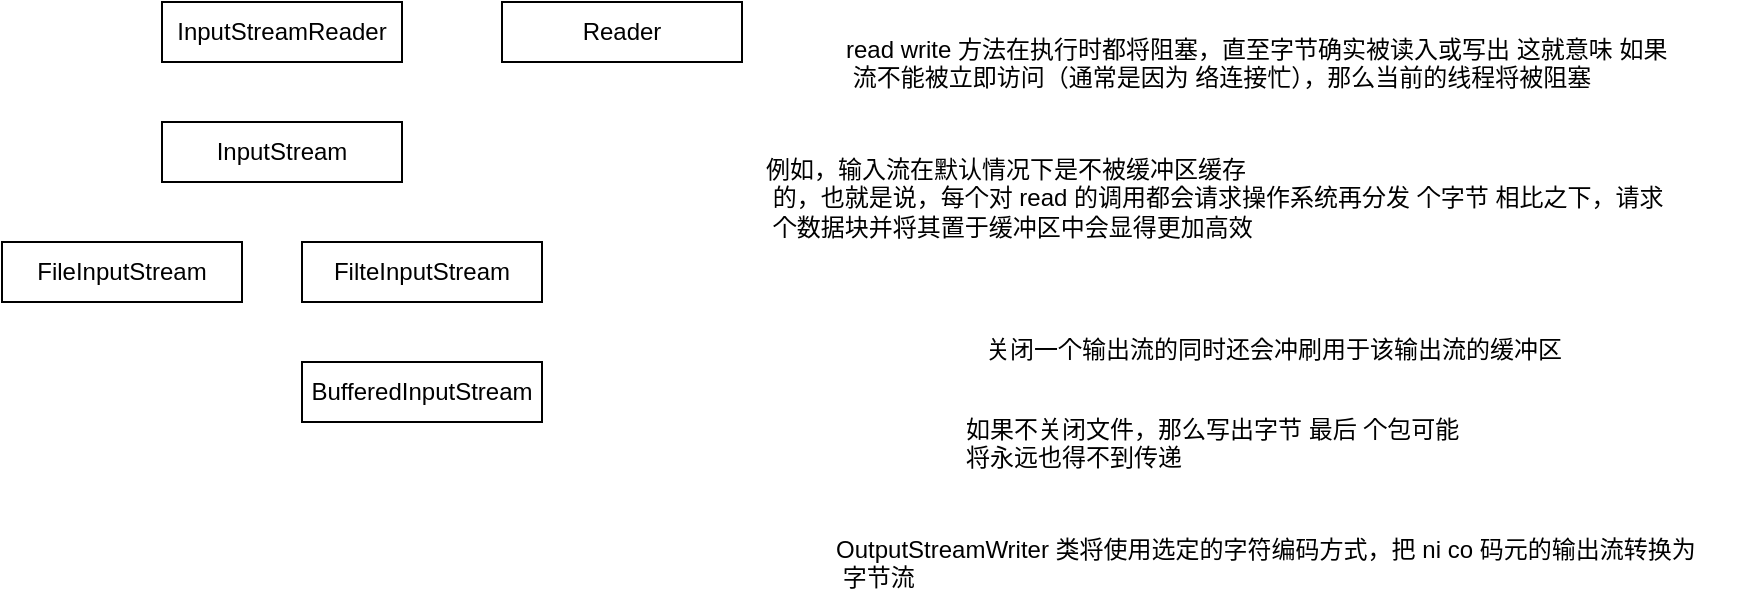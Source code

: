 <mxfile version="14.6.11" type="github">
  <diagram id="U__FN5Xc6xBBoOLqt65z" name="Page-1">
    <mxGraphModel dx="923" dy="375" grid="1" gridSize="10" guides="1" tooltips="1" connect="1" arrows="1" fold="1" page="1" pageScale="1" pageWidth="827" pageHeight="1169" math="0" shadow="0">
      <root>
        <mxCell id="0" />
        <mxCell id="1" parent="0" />
        <mxCell id="ZKgbiBXLcRlq5cuQc_4f-1" value="InputStreamReader" style="rounded=0;whiteSpace=wrap;html=1;" vertex="1" parent="1">
          <mxGeometry x="320" y="720" width="120" height="30" as="geometry" />
        </mxCell>
        <mxCell id="ZKgbiBXLcRlq5cuQc_4f-2" value="Reader" style="rounded=0;whiteSpace=wrap;html=1;" vertex="1" parent="1">
          <mxGeometry x="490" y="720" width="120" height="30" as="geometry" />
        </mxCell>
        <mxCell id="ZKgbiBXLcRlq5cuQc_4f-4" value="InputStream" style="rounded=0;whiteSpace=wrap;html=1;" vertex="1" parent="1">
          <mxGeometry x="320" y="780" width="120" height="30" as="geometry" />
        </mxCell>
        <mxCell id="ZKgbiBXLcRlq5cuQc_4f-6" value="FileInputStream" style="rounded=0;whiteSpace=wrap;html=1;" vertex="1" parent="1">
          <mxGeometry x="240" y="840" width="120" height="30" as="geometry" />
        </mxCell>
        <mxCell id="ZKgbiBXLcRlq5cuQc_4f-7" value="FilteInputStream" style="rounded=0;whiteSpace=wrap;html=1;" vertex="1" parent="1">
          <mxGeometry x="390" y="840" width="120" height="30" as="geometry" />
        </mxCell>
        <mxCell id="ZKgbiBXLcRlq5cuQc_4f-8" value="BufferedInputStream" style="rounded=0;whiteSpace=wrap;html=1;" vertex="1" parent="1">
          <mxGeometry x="390" y="900" width="120" height="30" as="geometry" />
        </mxCell>
        <mxCell id="ZKgbiBXLcRlq5cuQc_4f-9" value="例如，输入流在默认情况下是不被缓冲区缓存&#xa; 的，也就是说，每个对 read 的调用都会请求操作系统再分发 个字节 相比之下，请求&#xa; 个数据块并将其置于缓冲区中会显得更加高效" style="text;whiteSpace=wrap;html=1;" vertex="1" parent="1">
          <mxGeometry x="620" y="790" width="470" height="60" as="geometry" />
        </mxCell>
        <mxCell id="ZKgbiBXLcRlq5cuQc_4f-10" value="read write 方法在执行时都将阻塞，直至字节确实被读入或写出 这就意味 如果&#xa; 流不能被立即访问（通常是因为 络连接忙），那么当前的线程将被阻塞" style="text;whiteSpace=wrap;html=1;" vertex="1" parent="1">
          <mxGeometry x="660" y="730" width="440" height="40" as="geometry" />
        </mxCell>
        <mxCell id="ZKgbiBXLcRlq5cuQc_4f-11" value="关闭一个输出流的同时还会冲刷用于该输出流的缓冲区" style="text;whiteSpace=wrap;html=1;" vertex="1" parent="1">
          <mxGeometry x="730" y="880" width="310" height="30" as="geometry" />
        </mxCell>
        <mxCell id="ZKgbiBXLcRlq5cuQc_4f-12" value="如果不关闭文件，那么写出字节 最后 个包可能将永远也得不到传递" style="text;whiteSpace=wrap;html=1;" vertex="1" parent="1">
          <mxGeometry x="720" y="920" width="260" height="40" as="geometry" />
        </mxCell>
        <mxCell id="ZKgbiBXLcRlq5cuQc_4f-13" value="OutputStreamWriter 类将使用选定的字符编码方式，把 ni co 码元的输出流转换为&#xa; 字节流" style="text;whiteSpace=wrap;html=1;" vertex="1" parent="1">
          <mxGeometry x="655" y="980" width="460" height="40" as="geometry" />
        </mxCell>
      </root>
    </mxGraphModel>
  </diagram>
</mxfile>
